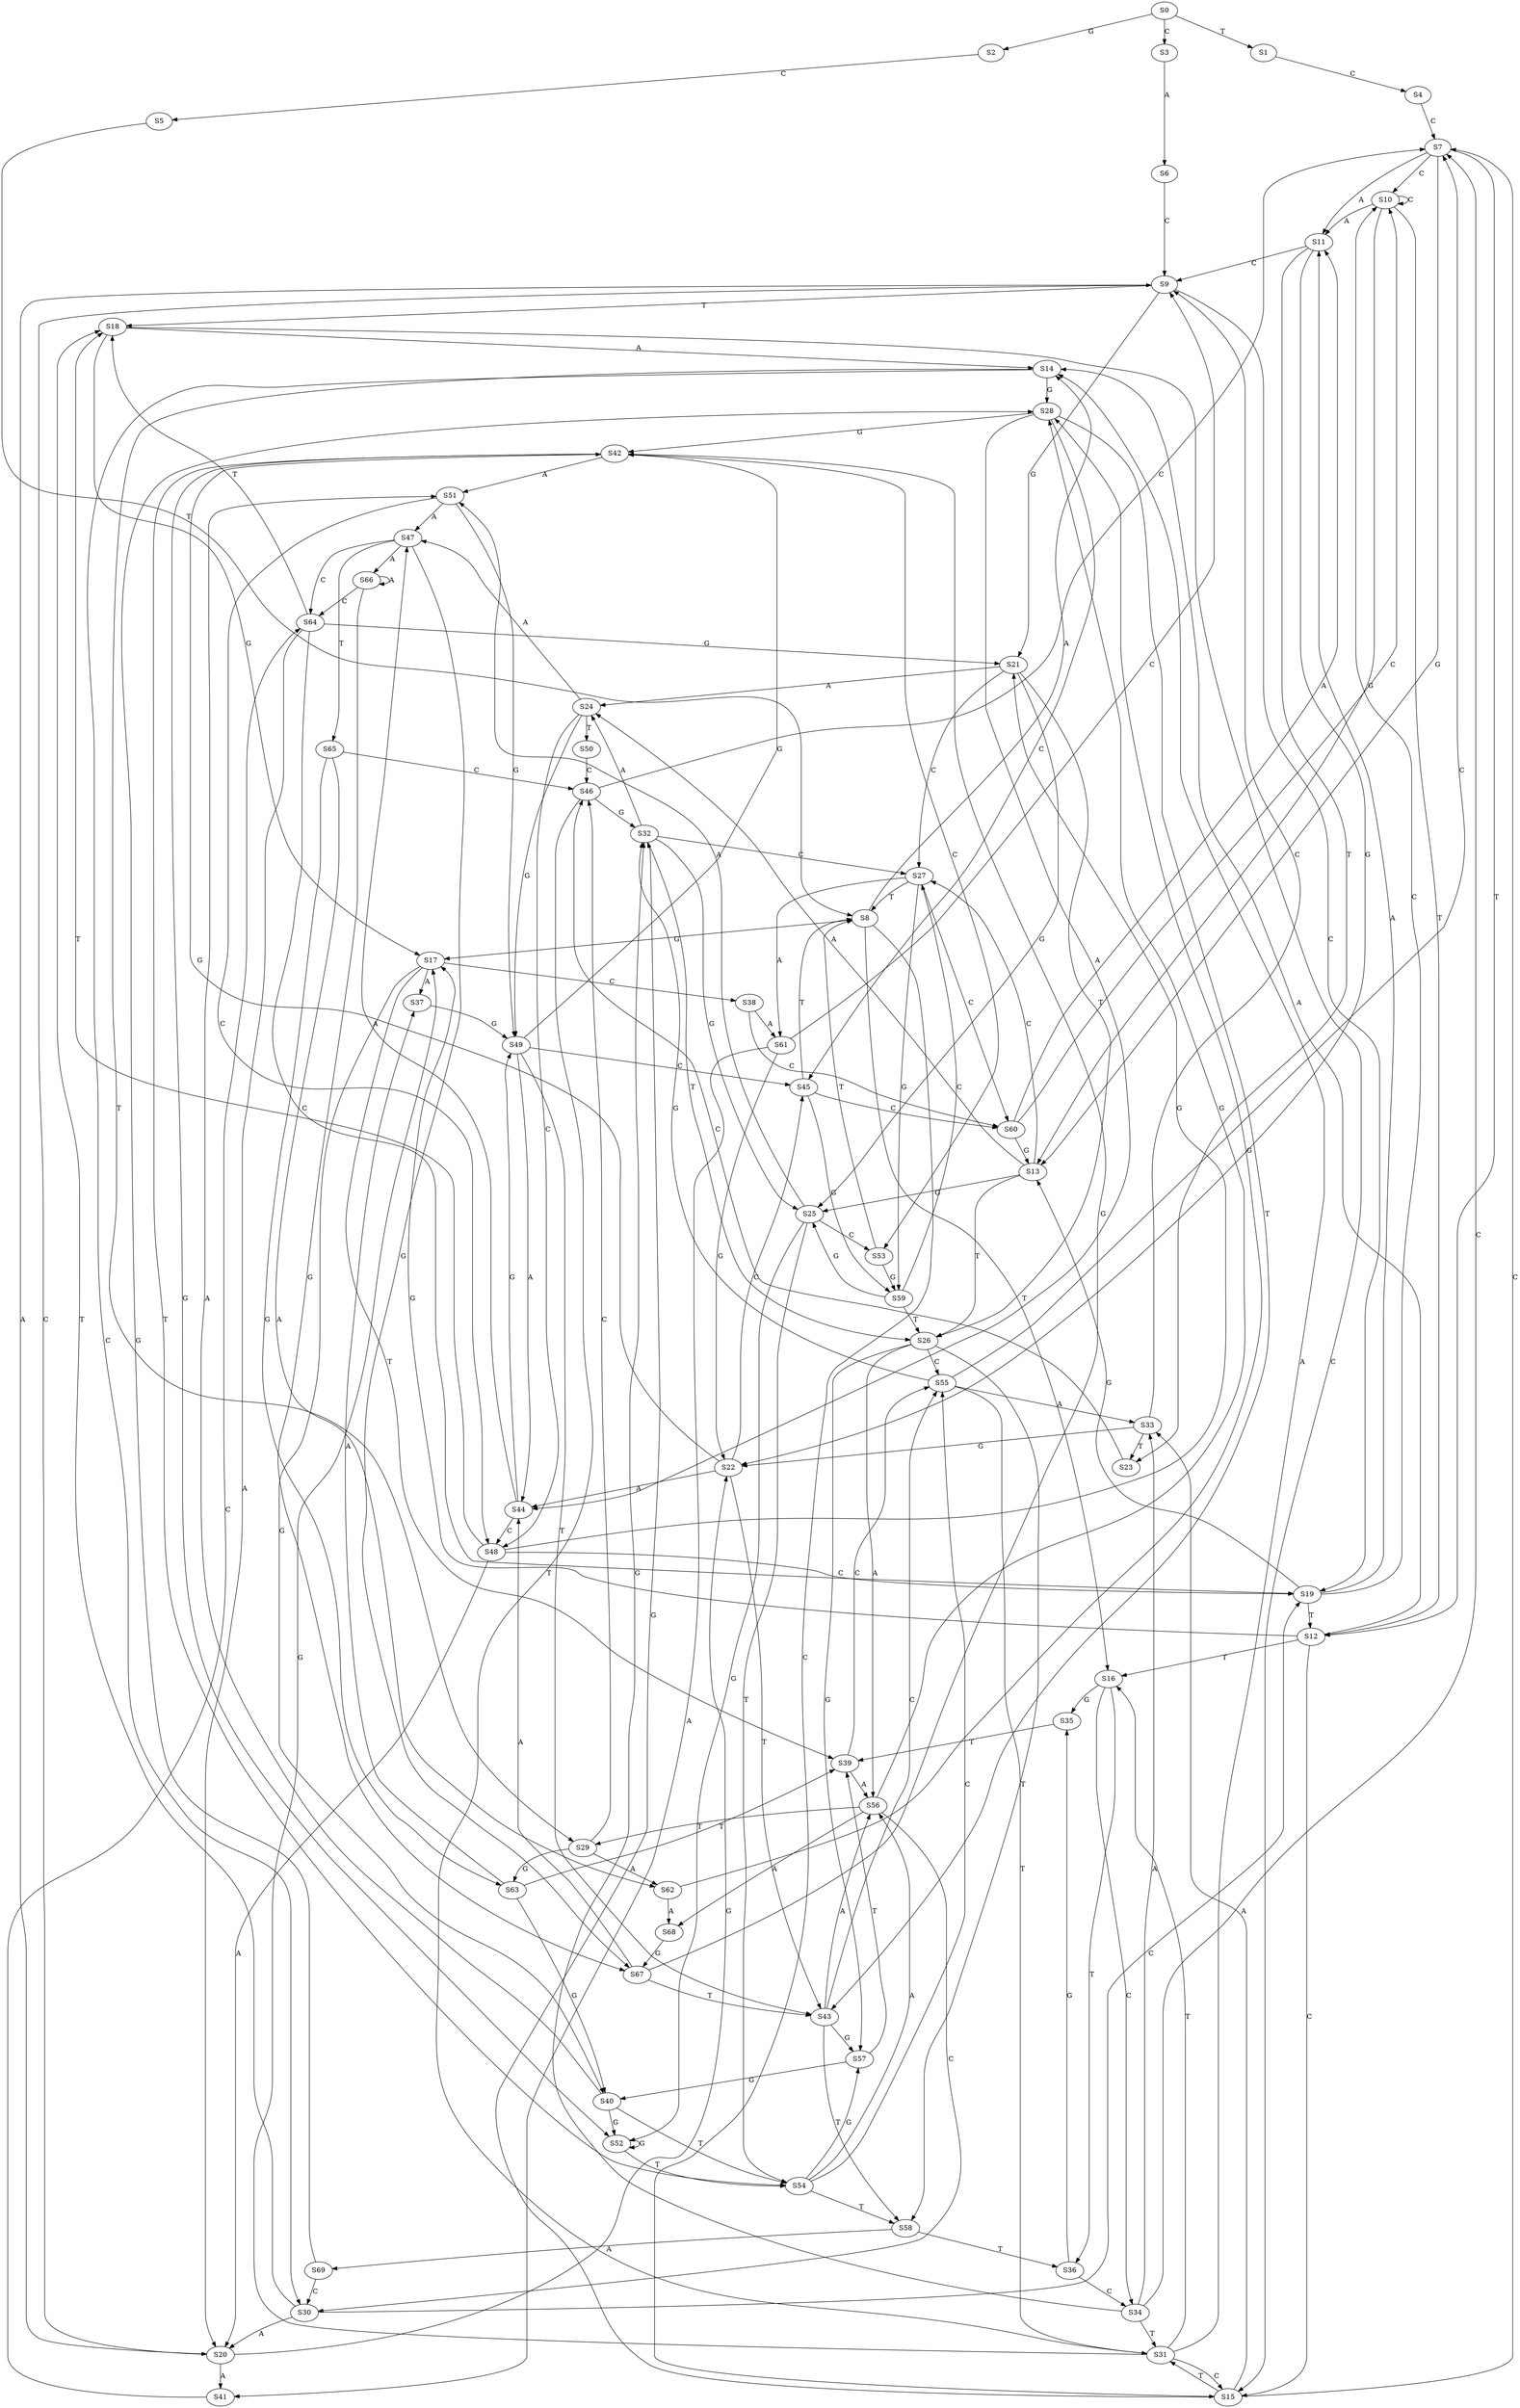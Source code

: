 strict digraph  {
	S0 -> S1 [ label = T ];
	S0 -> S2 [ label = G ];
	S0 -> S3 [ label = C ];
	S1 -> S4 [ label = C ];
	S2 -> S5 [ label = C ];
	S3 -> S6 [ label = A ];
	S4 -> S7 [ label = C ];
	S5 -> S8 [ label = T ];
	S6 -> S9 [ label = C ];
	S7 -> S10 [ label = C ];
	S7 -> S11 [ label = A ];
	S7 -> S12 [ label = T ];
	S7 -> S13 [ label = G ];
	S8 -> S14 [ label = A ];
	S8 -> S15 [ label = C ];
	S8 -> S16 [ label = T ];
	S8 -> S17 [ label = G ];
	S9 -> S18 [ label = T ];
	S9 -> S19 [ label = C ];
	S9 -> S20 [ label = A ];
	S9 -> S21 [ label = G ];
	S10 -> S13 [ label = G ];
	S10 -> S10 [ label = C ];
	S10 -> S11 [ label = A ];
	S10 -> S12 [ label = T ];
	S11 -> S22 [ label = G ];
	S11 -> S23 [ label = T ];
	S11 -> S9 [ label = C ];
	S12 -> S14 [ label = A ];
	S12 -> S17 [ label = G ];
	S12 -> S15 [ label = C ];
	S12 -> S16 [ label = T ];
	S13 -> S24 [ label = A ];
	S13 -> S25 [ label = G ];
	S13 -> S26 [ label = T ];
	S13 -> S27 [ label = C ];
	S14 -> S28 [ label = G ];
	S14 -> S29 [ label = T ];
	S14 -> S30 [ label = C ];
	S15 -> S31 [ label = T ];
	S15 -> S32 [ label = G ];
	S15 -> S7 [ label = C ];
	S15 -> S33 [ label = A ];
	S16 -> S34 [ label = C ];
	S16 -> S35 [ label = G ];
	S16 -> S36 [ label = T ];
	S17 -> S37 [ label = A ];
	S17 -> S38 [ label = C ];
	S17 -> S39 [ label = T ];
	S17 -> S40 [ label = G ];
	S18 -> S14 [ label = A ];
	S18 -> S15 [ label = C ];
	S18 -> S17 [ label = G ];
	S19 -> S10 [ label = C ];
	S19 -> S11 [ label = A ];
	S19 -> S12 [ label = T ];
	S19 -> S13 [ label = G ];
	S20 -> S22 [ label = G ];
	S20 -> S9 [ label = C ];
	S20 -> S41 [ label = A ];
	S21 -> S25 [ label = G ];
	S21 -> S24 [ label = A ];
	S21 -> S27 [ label = C ];
	S21 -> S26 [ label = T ];
	S22 -> S42 [ label = G ];
	S22 -> S43 [ label = T ];
	S22 -> S44 [ label = A ];
	S22 -> S45 [ label = C ];
	S23 -> S46 [ label = C ];
	S24 -> S47 [ label = A ];
	S24 -> S48 [ label = C ];
	S24 -> S49 [ label = G ];
	S24 -> S50 [ label = T ];
	S25 -> S51 [ label = A ];
	S25 -> S52 [ label = G ];
	S25 -> S53 [ label = C ];
	S25 -> S54 [ label = T ];
	S26 -> S55 [ label = C ];
	S26 -> S56 [ label = A ];
	S26 -> S57 [ label = G ];
	S26 -> S58 [ label = T ];
	S27 -> S59 [ label = G ];
	S27 -> S8 [ label = T ];
	S27 -> S60 [ label = C ];
	S27 -> S61 [ label = A ];
	S28 -> S43 [ label = T ];
	S28 -> S44 [ label = A ];
	S28 -> S45 [ label = C ];
	S28 -> S42 [ label = G ];
	S29 -> S46 [ label = C ];
	S29 -> S62 [ label = A ];
	S29 -> S63 [ label = G ];
	S30 -> S19 [ label = C ];
	S30 -> S18 [ label = T ];
	S30 -> S20 [ label = A ];
	S31 -> S17 [ label = G ];
	S31 -> S15 [ label = C ];
	S31 -> S14 [ label = A ];
	S31 -> S16 [ label = T ];
	S32 -> S25 [ label = G ];
	S32 -> S26 [ label = T ];
	S32 -> S27 [ label = C ];
	S32 -> S24 [ label = A ];
	S33 -> S23 [ label = T ];
	S33 -> S9 [ label = C ];
	S33 -> S22 [ label = G ];
	S34 -> S33 [ label = A ];
	S34 -> S31 [ label = T ];
	S34 -> S7 [ label = C ];
	S34 -> S32 [ label = G ];
	S35 -> S39 [ label = T ];
	S36 -> S35 [ label = G ];
	S36 -> S34 [ label = C ];
	S37 -> S49 [ label = G ];
	S38 -> S60 [ label = C ];
	S38 -> S61 [ label = A ];
	S39 -> S55 [ label = C ];
	S39 -> S56 [ label = A ];
	S40 -> S54 [ label = T ];
	S40 -> S52 [ label = G ];
	S40 -> S51 [ label = A ];
	S41 -> S64 [ label = C ];
	S42 -> S51 [ label = A ];
	S42 -> S52 [ label = G ];
	S42 -> S54 [ label = T ];
	S42 -> S53 [ label = C ];
	S43 -> S56 [ label = A ];
	S43 -> S55 [ label = C ];
	S43 -> S57 [ label = G ];
	S43 -> S58 [ label = T ];
	S44 -> S47 [ label = A ];
	S44 -> S48 [ label = C ];
	S44 -> S49 [ label = G ];
	S45 -> S60 [ label = C ];
	S45 -> S8 [ label = T ];
	S45 -> S59 [ label = G ];
	S46 -> S7 [ label = C ];
	S46 -> S32 [ label = G ];
	S46 -> S31 [ label = T ];
	S47 -> S65 [ label = T ];
	S47 -> S64 [ label = C ];
	S47 -> S66 [ label = A ];
	S47 -> S67 [ label = G ];
	S48 -> S18 [ label = T ];
	S48 -> S21 [ label = G ];
	S48 -> S19 [ label = C ];
	S48 -> S20 [ label = A ];
	S49 -> S43 [ label = T ];
	S49 -> S44 [ label = A ];
	S49 -> S42 [ label = G ];
	S49 -> S45 [ label = C ];
	S50 -> S46 [ label = C ];
	S51 -> S47 [ label = A ];
	S51 -> S48 [ label = C ];
	S51 -> S49 [ label = G ];
	S52 -> S54 [ label = T ];
	S52 -> S52 [ label = G ];
	S53 -> S8 [ label = T ];
	S53 -> S59 [ label = G ];
	S54 -> S56 [ label = A ];
	S54 -> S55 [ label = C ];
	S54 -> S57 [ label = G ];
	S54 -> S58 [ label = T ];
	S55 -> S31 [ label = T ];
	S55 -> S32 [ label = G ];
	S55 -> S33 [ label = A ];
	S55 -> S7 [ label = C ];
	S56 -> S29 [ label = T ];
	S56 -> S28 [ label = G ];
	S56 -> S68 [ label = A ];
	S56 -> S30 [ label = C ];
	S57 -> S39 [ label = T ];
	S57 -> S40 [ label = G ];
	S58 -> S69 [ label = A ];
	S58 -> S36 [ label = T ];
	S59 -> S25 [ label = G ];
	S59 -> S27 [ label = C ];
	S59 -> S26 [ label = T ];
	S60 -> S13 [ label = G ];
	S60 -> S11 [ label = A ];
	S60 -> S10 [ label = C ];
	S61 -> S22 [ label = G ];
	S61 -> S41 [ label = A ];
	S61 -> S9 [ label = C ];
	S62 -> S28 [ label = G ];
	S62 -> S68 [ label = A ];
	S63 -> S40 [ label = G ];
	S63 -> S37 [ label = A ];
	S63 -> S39 [ label = T ];
	S64 -> S20 [ label = A ];
	S64 -> S19 [ label = C ];
	S64 -> S21 [ label = G ];
	S64 -> S18 [ label = T ];
	S65 -> S62 [ label = A ];
	S65 -> S46 [ label = C ];
	S65 -> S63 [ label = G ];
	S66 -> S67 [ label = G ];
	S66 -> S64 [ label = C ];
	S66 -> S66 [ label = A ];
	S67 -> S43 [ label = T ];
	S67 -> S44 [ label = A ];
	S67 -> S42 [ label = G ];
	S68 -> S67 [ label = G ];
	S69 -> S30 [ label = C ];
	S69 -> S28 [ label = G ];
}
